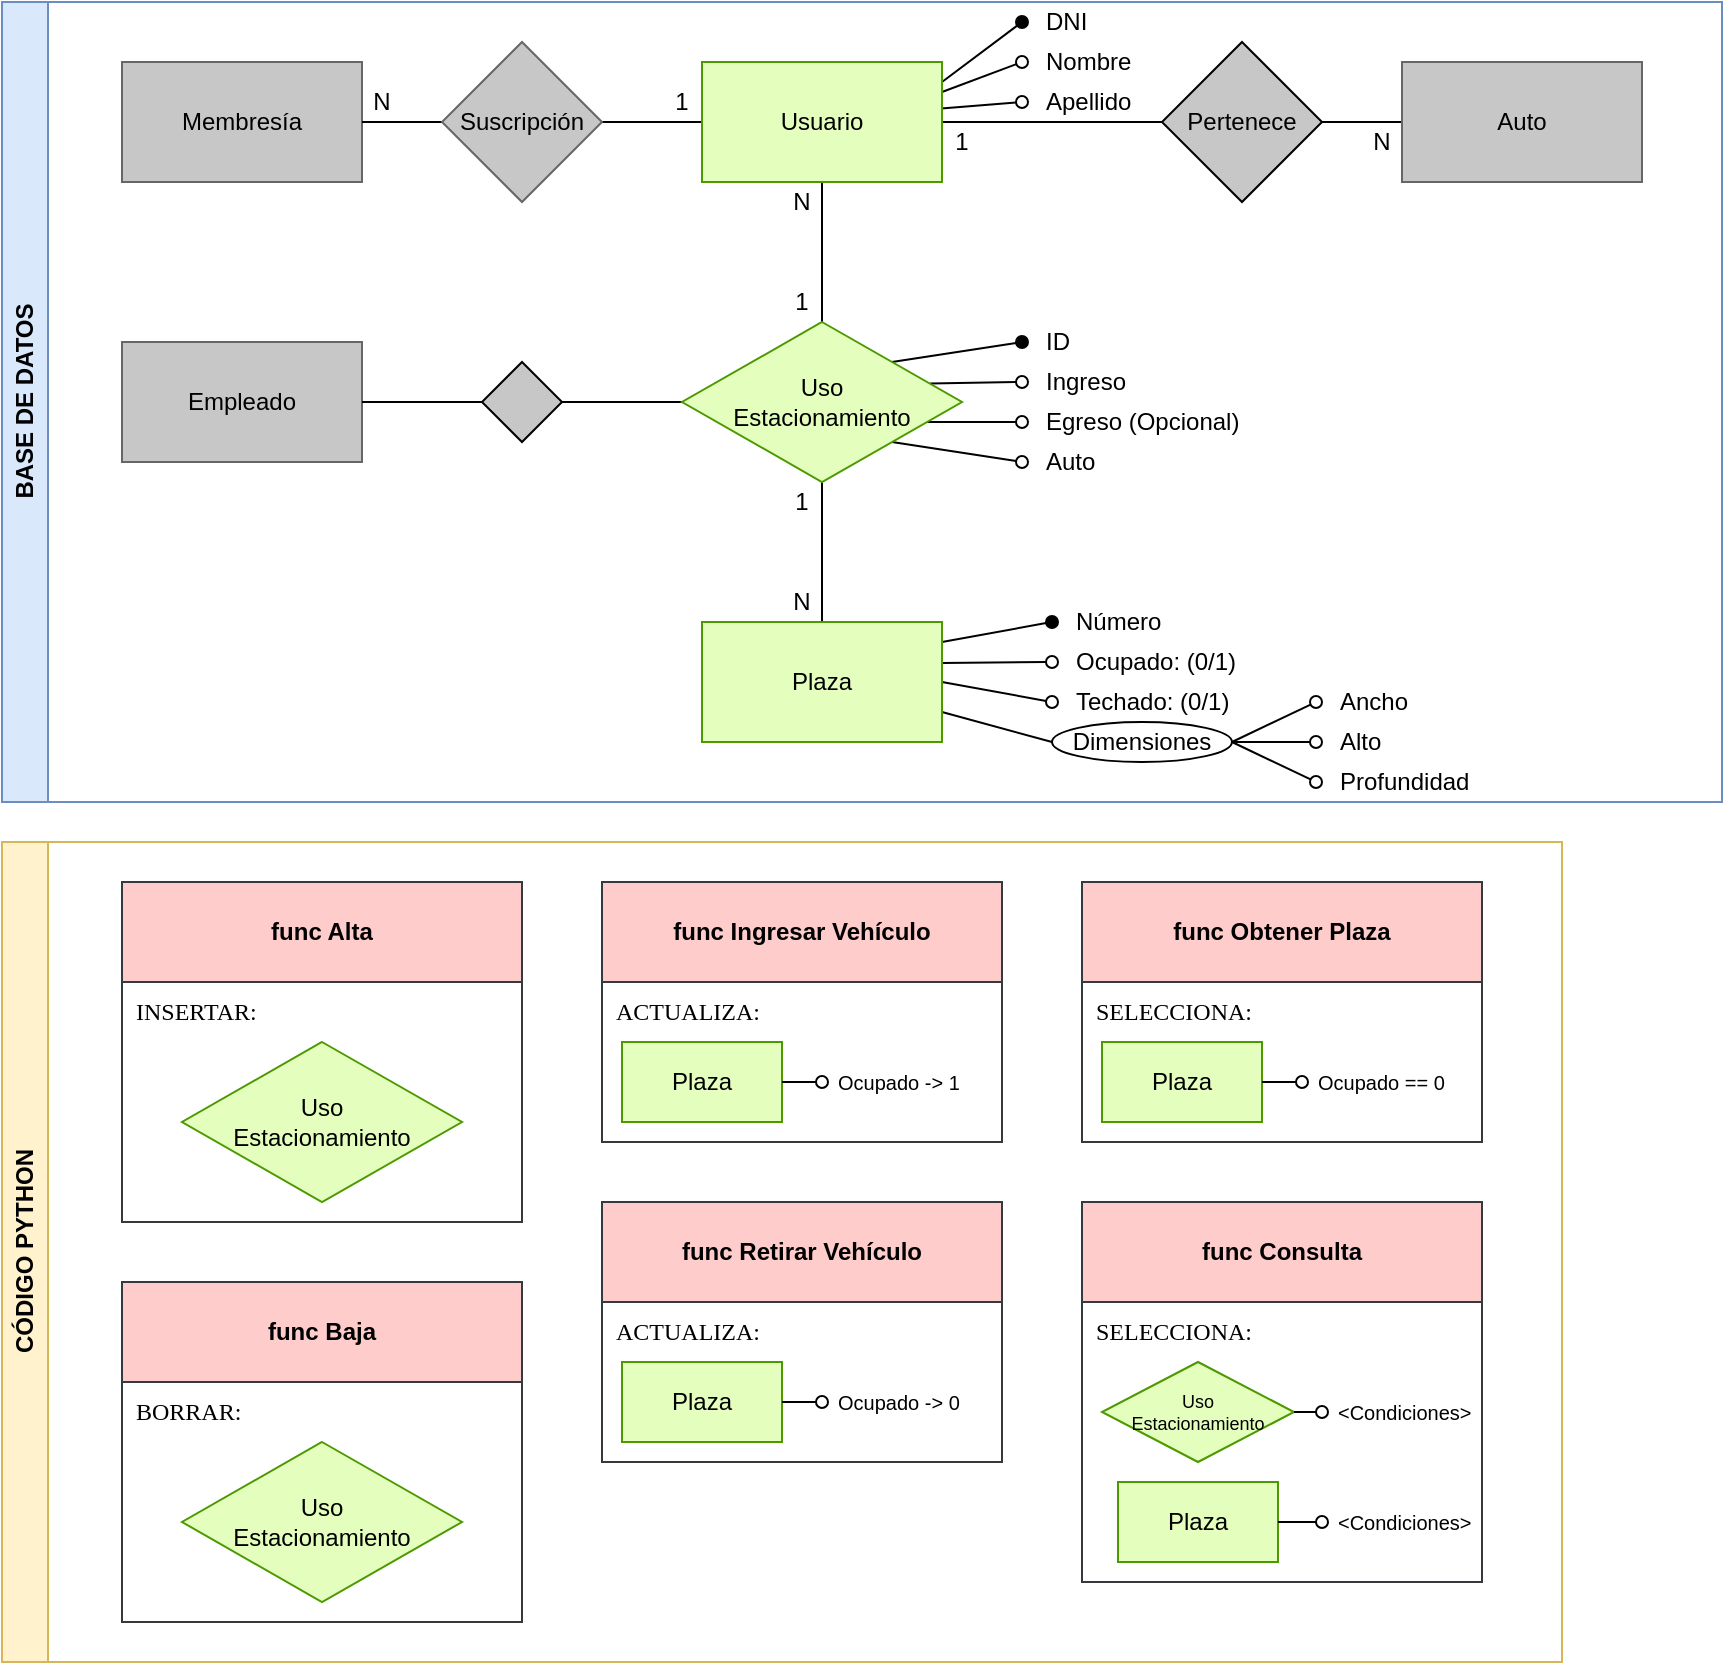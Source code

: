 <mxfile version="24.8.2">
  <diagram name="Page-1" id="JEdZK0_aP0yuRLzAE-lt">
    <mxGraphModel dx="1000" dy="497" grid="1" gridSize="10" guides="1" tooltips="1" connect="1" arrows="1" fold="1" page="1" pageScale="1" pageWidth="827" pageHeight="1169" math="0" shadow="0">
      <root>
        <mxCell id="0" />
        <mxCell id="1" parent="0" />
        <mxCell id="J2vFztdYTbLaHgXgCwKx-75" value="" style="rounded=0;whiteSpace=wrap;html=1;strokeColor=none;" vertex="1" parent="1">
          <mxGeometry x="140" y="80" width="860" height="400" as="geometry" />
        </mxCell>
        <mxCell id="J2vFztdYTbLaHgXgCwKx-74" value="" style="rounded=0;whiteSpace=wrap;html=1;strokeColor=none;" vertex="1" parent="1">
          <mxGeometry x="140" y="500" width="780" height="410" as="geometry" />
        </mxCell>
        <mxCell id="Wq5H8nIkXJNQCJbnBEbR-31" value="" style="edgeStyle=orthogonalEdgeStyle;rounded=0;orthogonalLoop=1;jettySize=auto;html=1;endArrow=none;endFill=0;" parent="1" source="Wq5H8nIkXJNQCJbnBEbR-10" target="Wq5H8nIkXJNQCJbnBEbR-30" edge="1">
          <mxGeometry relative="1" as="geometry" />
        </mxCell>
        <mxCell id="J2vFztdYTbLaHgXgCwKx-12" value="" style="edgeStyle=orthogonalEdgeStyle;rounded=0;orthogonalLoop=1;jettySize=auto;html=1;endArrow=none;endFill=0;" edge="1" parent="1" source="Wq5H8nIkXJNQCJbnBEbR-11" target="J2vFztdYTbLaHgXgCwKx-11">
          <mxGeometry relative="1" as="geometry" />
        </mxCell>
        <mxCell id="Wq5H8nIkXJNQCJbnBEbR-29" value="Membresía" style="rounded=0;whiteSpace=wrap;html=1;fillColor=#C7C7C7;strokeColor=#666666;fontColor=#000000;" parent="1" vertex="1">
          <mxGeometry x="200" y="110" width="120" height="60" as="geometry" />
        </mxCell>
        <mxCell id="Wq5H8nIkXJNQCJbnBEbR-32" value="" style="edgeStyle=orthogonalEdgeStyle;rounded=0;orthogonalLoop=1;jettySize=auto;html=1;endArrow=none;endFill=0;" parent="1" source="Wq5H8nIkXJNQCJbnBEbR-30" target="Wq5H8nIkXJNQCJbnBEbR-29" edge="1">
          <mxGeometry relative="1" as="geometry" />
        </mxCell>
        <mxCell id="Wq5H8nIkXJNQCJbnBEbR-30" value="Suscripción" style="rhombus;whiteSpace=wrap;html=1;fillColor=#C7C7C7;strokeColor=#666666;fontColor=#000000;" parent="1" vertex="1">
          <mxGeometry x="360" y="100" width="80" height="80" as="geometry" />
        </mxCell>
        <mxCell id="Wq5H8nIkXJNQCJbnBEbR-33" value="N" style="text;html=1;align=center;verticalAlign=middle;whiteSpace=wrap;rounded=0;" parent="1" vertex="1">
          <mxGeometry x="320" y="120" width="20" height="20" as="geometry" />
        </mxCell>
        <mxCell id="J2vFztdYTbLaHgXgCwKx-9" value="Empleado" style="rounded=0;whiteSpace=wrap;html=1;fillColor=#C7C7C7;strokeColor=#666666;fontColor=#000000;" vertex="1" parent="1">
          <mxGeometry x="200" y="250" width="120" height="60" as="geometry" />
        </mxCell>
        <mxCell id="J2vFztdYTbLaHgXgCwKx-13" value="" style="edgeStyle=orthogonalEdgeStyle;rounded=0;orthogonalLoop=1;jettySize=auto;html=1;endArrow=none;endFill=0;" edge="1" parent="1" source="J2vFztdYTbLaHgXgCwKx-11" target="J2vFztdYTbLaHgXgCwKx-9">
          <mxGeometry relative="1" as="geometry" />
        </mxCell>
        <mxCell id="J2vFztdYTbLaHgXgCwKx-11" value="" style="rhombus;whiteSpace=wrap;html=1;fillColor=#C7C7C7;" vertex="1" parent="1">
          <mxGeometry x="380" y="260" width="40" height="40" as="geometry" />
        </mxCell>
        <mxCell id="J2vFztdYTbLaHgXgCwKx-27" value="func Alta" style="swimlane;whiteSpace=wrap;html=1;startSize=50;fillColor=#ffcccc;strokeColor=#36393d;" vertex="1" parent="1">
          <mxGeometry x="200" y="520" width="200" height="170" as="geometry" />
        </mxCell>
        <mxCell id="J2vFztdYTbLaHgXgCwKx-28" value="Uso&lt;div&gt;Estacionamiento&lt;/div&gt;" style="rhombus;whiteSpace=wrap;html=1;fillColor=#E4FFBD;strokeColor=#4D9900;perimeterSpacing=0;strokeWidth=1;" vertex="1" parent="J2vFztdYTbLaHgXgCwKx-27">
          <mxGeometry x="30" y="80" width="140" height="80" as="geometry" />
        </mxCell>
        <mxCell id="J2vFztdYTbLaHgXgCwKx-29" value="INSERTAR:" style="text;html=1;align=left;verticalAlign=middle;whiteSpace=wrap;rounded=0;spacingLeft=5;fontFamily=Lucida Console;" vertex="1" parent="J2vFztdYTbLaHgXgCwKx-27">
          <mxGeometry y="50" width="90" height="30" as="geometry" />
        </mxCell>
        <mxCell id="J2vFztdYTbLaHgXgCwKx-30" value="func Obtener Plaza" style="swimlane;whiteSpace=wrap;html=1;startSize=50;fillColor=#ffcccc;strokeColor=#36393d;" vertex="1" parent="1">
          <mxGeometry x="680" y="520" width="200" height="130" as="geometry" />
        </mxCell>
        <mxCell id="J2vFztdYTbLaHgXgCwKx-32" value="SELECCIONA:" style="text;html=1;align=left;verticalAlign=middle;whiteSpace=wrap;rounded=0;spacingLeft=5;fontFamily=Lucida Console;" vertex="1" parent="J2vFztdYTbLaHgXgCwKx-30">
          <mxGeometry y="50" width="110" height="30" as="geometry" />
        </mxCell>
        <mxCell id="J2vFztdYTbLaHgXgCwKx-33" value="Plaza" style="rounded=0;whiteSpace=wrap;html=1;fillColor=#E4FFBD;strokeColor=#4D9900;perimeterSpacing=0;strokeWidth=1;" vertex="1" parent="J2vFztdYTbLaHgXgCwKx-30">
          <mxGeometry x="10" y="80" width="80" height="40" as="geometry" />
        </mxCell>
        <mxCell id="J2vFztdYTbLaHgXgCwKx-34" value="Ocupado == 0" style="text;html=1;align=left;verticalAlign=middle;whiteSpace=wrap;rounded=0;labelPosition=center;verticalLabelPosition=middle;spacingLeft=6;fontSize=10;" vertex="1" parent="J2vFztdYTbLaHgXgCwKx-30">
          <mxGeometry x="110" y="90" width="80" height="20" as="geometry" />
        </mxCell>
        <mxCell id="J2vFztdYTbLaHgXgCwKx-35" value="" style="endArrow=oval;html=1;rounded=0;exitX=1;exitY=0.5;exitDx=0;exitDy=0;endFill=0;entryX=0;entryY=0.5;entryDx=0;entryDy=0;" edge="1" parent="J2vFztdYTbLaHgXgCwKx-30" source="J2vFztdYTbLaHgXgCwKx-33" target="J2vFztdYTbLaHgXgCwKx-34">
          <mxGeometry width="50" height="50" relative="1" as="geometry">
            <mxPoint x="-30" y="-119.5" as="sourcePoint" />
            <mxPoint x="10" y="-120" as="targetPoint" />
          </mxGeometry>
        </mxCell>
        <mxCell id="J2vFztdYTbLaHgXgCwKx-36" value="func Ingresar Vehículo" style="swimlane;whiteSpace=wrap;html=1;startSize=50;fillColor=#ffcccc;strokeColor=#36393d;" vertex="1" parent="1">
          <mxGeometry x="440" y="520" width="200" height="130" as="geometry" />
        </mxCell>
        <mxCell id="J2vFztdYTbLaHgXgCwKx-37" value="ACTUALIZA:" style="text;html=1;align=left;verticalAlign=middle;whiteSpace=wrap;rounded=0;spacingLeft=5;fontFamily=Lucida Console;" vertex="1" parent="J2vFztdYTbLaHgXgCwKx-36">
          <mxGeometry y="50" width="100" height="30" as="geometry" />
        </mxCell>
        <mxCell id="J2vFztdYTbLaHgXgCwKx-38" value="Plaza" style="rounded=0;whiteSpace=wrap;html=1;fillColor=#E4FFBD;strokeColor=#4D9900;perimeterSpacing=0;strokeWidth=1;" vertex="1" parent="J2vFztdYTbLaHgXgCwKx-36">
          <mxGeometry x="10" y="80" width="80" height="40" as="geometry" />
        </mxCell>
        <mxCell id="J2vFztdYTbLaHgXgCwKx-39" value="Ocupado -&amp;gt; 1" style="text;html=1;align=left;verticalAlign=middle;whiteSpace=wrap;rounded=0;labelPosition=center;verticalLabelPosition=middle;spacingLeft=6;fontSize=10;" vertex="1" parent="J2vFztdYTbLaHgXgCwKx-36">
          <mxGeometry x="110" y="90" width="80" height="20" as="geometry" />
        </mxCell>
        <mxCell id="J2vFztdYTbLaHgXgCwKx-40" value="" style="endArrow=oval;html=1;rounded=0;exitX=1;exitY=0.5;exitDx=0;exitDy=0;endFill=0;entryX=0;entryY=0.5;entryDx=0;entryDy=0;" edge="1" parent="J2vFztdYTbLaHgXgCwKx-36" source="J2vFztdYTbLaHgXgCwKx-38" target="J2vFztdYTbLaHgXgCwKx-39">
          <mxGeometry width="50" height="50" relative="1" as="geometry">
            <mxPoint x="-30" y="-119.5" as="sourcePoint" />
            <mxPoint x="10" y="-120" as="targetPoint" />
          </mxGeometry>
        </mxCell>
        <mxCell id="J2vFztdYTbLaHgXgCwKx-41" value="func Retirar Vehículo" style="swimlane;whiteSpace=wrap;html=1;startSize=50;fillColor=#ffcccc;strokeColor=#36393d;" vertex="1" parent="1">
          <mxGeometry x="440" y="680" width="200" height="130" as="geometry" />
        </mxCell>
        <mxCell id="J2vFztdYTbLaHgXgCwKx-42" value="ACTUALIZA:" style="text;html=1;align=left;verticalAlign=middle;whiteSpace=wrap;rounded=0;spacingLeft=5;fontFamily=Lucida Console;" vertex="1" parent="J2vFztdYTbLaHgXgCwKx-41">
          <mxGeometry y="50" width="100" height="30" as="geometry" />
        </mxCell>
        <mxCell id="J2vFztdYTbLaHgXgCwKx-43" value="Plaza" style="rounded=0;whiteSpace=wrap;html=1;fillColor=#E4FFBD;strokeColor=#4D9900;perimeterSpacing=0;strokeWidth=1;" vertex="1" parent="J2vFztdYTbLaHgXgCwKx-41">
          <mxGeometry x="10" y="80" width="80" height="40" as="geometry" />
        </mxCell>
        <mxCell id="J2vFztdYTbLaHgXgCwKx-44" value="Ocupado -&amp;gt; 0" style="text;html=1;align=left;verticalAlign=middle;whiteSpace=wrap;rounded=0;labelPosition=center;verticalLabelPosition=middle;spacingLeft=6;fontSize=10;" vertex="1" parent="J2vFztdYTbLaHgXgCwKx-41">
          <mxGeometry x="110" y="90" width="80" height="20" as="geometry" />
        </mxCell>
        <mxCell id="J2vFztdYTbLaHgXgCwKx-45" value="" style="endArrow=oval;html=1;rounded=0;exitX=1;exitY=0.5;exitDx=0;exitDy=0;endFill=0;entryX=0;entryY=0.5;entryDx=0;entryDy=0;" edge="1" parent="J2vFztdYTbLaHgXgCwKx-41" source="J2vFztdYTbLaHgXgCwKx-43" target="J2vFztdYTbLaHgXgCwKx-44">
          <mxGeometry width="50" height="50" relative="1" as="geometry">
            <mxPoint x="-30" y="-119.5" as="sourcePoint" />
            <mxPoint x="10" y="-120" as="targetPoint" />
          </mxGeometry>
        </mxCell>
        <mxCell id="J2vFztdYTbLaHgXgCwKx-46" value="func Baja" style="swimlane;whiteSpace=wrap;html=1;startSize=50;fillColor=#ffcccc;strokeColor=#36393d;" vertex="1" parent="1">
          <mxGeometry x="200" y="720" width="200" height="170" as="geometry" />
        </mxCell>
        <mxCell id="J2vFztdYTbLaHgXgCwKx-47" value="Uso&lt;div&gt;Estacionamiento&lt;/div&gt;" style="rhombus;whiteSpace=wrap;html=1;fillColor=#E4FFBD;strokeColor=#4D9900;perimeterSpacing=0;strokeWidth=1;" vertex="1" parent="J2vFztdYTbLaHgXgCwKx-46">
          <mxGeometry x="30" y="80" width="140" height="80" as="geometry" />
        </mxCell>
        <mxCell id="J2vFztdYTbLaHgXgCwKx-48" value="BORRAR:" style="text;html=1;align=left;verticalAlign=middle;whiteSpace=wrap;rounded=0;spacingLeft=5;fontFamily=Lucida Console;" vertex="1" parent="J2vFztdYTbLaHgXgCwKx-46">
          <mxGeometry y="50" width="80" height="30" as="geometry" />
        </mxCell>
        <mxCell id="J2vFztdYTbLaHgXgCwKx-50" value="func Consulta" style="swimlane;whiteSpace=wrap;html=1;startSize=50;fillColor=#ffcccc;strokeColor=#36393d;" vertex="1" parent="1">
          <mxGeometry x="680" y="680" width="200" height="190" as="geometry" />
        </mxCell>
        <mxCell id="J2vFztdYTbLaHgXgCwKx-51" value="&lt;font style=&quot;font-size: 9px;&quot;&gt;Uso&lt;/font&gt;&lt;div style=&quot;font-size: 9px;&quot;&gt;&lt;font style=&quot;font-size: 9px;&quot;&gt;Estacionamiento&lt;/font&gt;&lt;/div&gt;" style="rhombus;whiteSpace=wrap;html=1;fillColor=#E4FFBD;strokeColor=#4D9900;fontSize=9;perimeterSpacing=0;strokeWidth=1;" vertex="1" parent="J2vFztdYTbLaHgXgCwKx-50">
          <mxGeometry x="10" y="80" width="96" height="50" as="geometry" />
        </mxCell>
        <mxCell id="J2vFztdYTbLaHgXgCwKx-52" value="SELECCIONA:" style="text;html=1;align=left;verticalAlign=middle;whiteSpace=wrap;rounded=0;spacingLeft=5;fontFamily=Lucida Console;" vertex="1" parent="J2vFztdYTbLaHgXgCwKx-50">
          <mxGeometry y="50" width="120" height="30" as="geometry" />
        </mxCell>
        <mxCell id="J2vFztdYTbLaHgXgCwKx-53" value="Plaza" style="rounded=0;whiteSpace=wrap;html=1;fillColor=#E4FFBD;strokeColor=#4D9900;perimeterSpacing=0;strokeWidth=1;" vertex="1" parent="J2vFztdYTbLaHgXgCwKx-50">
          <mxGeometry x="18" y="140" width="80" height="40" as="geometry" />
        </mxCell>
        <mxCell id="J2vFztdYTbLaHgXgCwKx-54" value="&amp;lt;Condiciones&amp;gt;" style="text;html=1;align=left;verticalAlign=middle;whiteSpace=wrap;rounded=0;labelPosition=center;verticalLabelPosition=middle;spacingLeft=6;fontSize=10;" vertex="1" parent="J2vFztdYTbLaHgXgCwKx-50">
          <mxGeometry x="120" y="95" width="80" height="20" as="geometry" />
        </mxCell>
        <mxCell id="J2vFztdYTbLaHgXgCwKx-55" value="&amp;lt;Condiciones&amp;gt;" style="text;html=1;align=left;verticalAlign=middle;whiteSpace=wrap;rounded=0;labelPosition=center;verticalLabelPosition=middle;spacingLeft=6;fontSize=10;" vertex="1" parent="J2vFztdYTbLaHgXgCwKx-50">
          <mxGeometry x="120" y="150" width="80" height="20" as="geometry" />
        </mxCell>
        <mxCell id="J2vFztdYTbLaHgXgCwKx-56" value="" style="endArrow=oval;html=1;rounded=0;exitX=1;exitY=0.5;exitDx=0;exitDy=0;endFill=0;entryX=0;entryY=0.5;entryDx=0;entryDy=0;" edge="1" parent="J2vFztdYTbLaHgXgCwKx-50" source="J2vFztdYTbLaHgXgCwKx-51" target="J2vFztdYTbLaHgXgCwKx-54">
          <mxGeometry width="50" height="50" relative="1" as="geometry">
            <mxPoint x="100" y="-50" as="sourcePoint" />
            <mxPoint x="120" y="-50" as="targetPoint" />
          </mxGeometry>
        </mxCell>
        <mxCell id="J2vFztdYTbLaHgXgCwKx-57" value="" style="endArrow=oval;html=1;rounded=0;exitX=1;exitY=0.5;exitDx=0;exitDy=0;endFill=0;entryX=0;entryY=0.5;entryDx=0;entryDy=0;" edge="1" parent="J2vFztdYTbLaHgXgCwKx-50" source="J2vFztdYTbLaHgXgCwKx-53" target="J2vFztdYTbLaHgXgCwKx-55">
          <mxGeometry width="50" height="50" relative="1" as="geometry">
            <mxPoint x="116" y="125" as="sourcePoint" />
            <mxPoint x="130" y="125" as="targetPoint" />
          </mxGeometry>
        </mxCell>
        <mxCell id="J2vFztdYTbLaHgXgCwKx-72" value="BASE DE DATOS" style="swimlane;horizontal=0;whiteSpace=wrap;html=1;fillColor=#dae8fc;strokeColor=#6c8ebf;" vertex="1" parent="1">
          <mxGeometry x="140" y="80" width="860" height="400" as="geometry" />
        </mxCell>
        <mxCell id="Wq5H8nIkXJNQCJbnBEbR-14" style="edgeStyle=orthogonalEdgeStyle;rounded=0;orthogonalLoop=1;jettySize=auto;html=1;exitX=0.5;exitY=1;exitDx=0;exitDy=0;entryX=0.5;entryY=0;entryDx=0;entryDy=0;endArrow=none;endFill=0;" parent="J2vFztdYTbLaHgXgCwKx-72" source="Wq5H8nIkXJNQCJbnBEbR-11" target="Wq5H8nIkXJNQCJbnBEbR-9" edge="1">
          <mxGeometry relative="1" as="geometry" />
        </mxCell>
        <mxCell id="Wq5H8nIkXJNQCJbnBEbR-15" style="edgeStyle=orthogonalEdgeStyle;rounded=0;orthogonalLoop=1;jettySize=auto;html=1;exitX=0.5;exitY=0;exitDx=0;exitDy=0;entryX=0.5;entryY=1;entryDx=0;entryDy=0;endArrow=none;endFill=0;" parent="J2vFztdYTbLaHgXgCwKx-72" source="Wq5H8nIkXJNQCJbnBEbR-11" target="Wq5H8nIkXJNQCJbnBEbR-10" edge="1">
          <mxGeometry relative="1" as="geometry" />
        </mxCell>
        <mxCell id="Wq5H8nIkXJNQCJbnBEbR-21" value="" style="endArrow=oval;html=1;rounded=0;endFill=0;exitX=0.874;exitY=0.625;exitDx=0;exitDy=0;exitPerimeter=0;entryX=0;entryY=0.5;entryDx=0;entryDy=0;" parent="J2vFztdYTbLaHgXgCwKx-72" source="Wq5H8nIkXJNQCJbnBEbR-11" edge="1" target="Wq5H8nIkXJNQCJbnBEbR-20">
          <mxGeometry width="50" height="50" relative="1" as="geometry">
            <mxPoint x="460" y="210" as="sourcePoint" />
            <mxPoint x="500" y="210" as="targetPoint" />
          </mxGeometry>
        </mxCell>
        <mxCell id="Wq5H8nIkXJNQCJbnBEbR-22" value="" style="endArrow=oval;html=1;rounded=0;endFill=0;exitX=1;exitY=1;exitDx=0;exitDy=0;entryX=0;entryY=0.5;entryDx=0;entryDy=0;" parent="J2vFztdYTbLaHgXgCwKx-72" source="Wq5H8nIkXJNQCJbnBEbR-11" edge="1" target="Wq5H8nIkXJNQCJbnBEbR-37">
          <mxGeometry width="50" height="50" relative="1" as="geometry">
            <mxPoint x="460" y="240" as="sourcePoint" />
            <mxPoint x="500" y="230" as="targetPoint" />
          </mxGeometry>
        </mxCell>
        <mxCell id="Wq5H8nIkXJNQCJbnBEbR-35" value="" style="endArrow=oval;html=1;rounded=0;endFill=1;entryX=0;entryY=0.5;entryDx=0;entryDy=0;" parent="J2vFztdYTbLaHgXgCwKx-72" edge="1" target="Wq5H8nIkXJNQCJbnBEbR-27">
          <mxGeometry width="50" height="50" relative="1" as="geometry">
            <mxPoint x="470" y="40" as="sourcePoint" />
            <mxPoint x="500" y="40" as="targetPoint" />
          </mxGeometry>
        </mxCell>
        <mxCell id="Wq5H8nIkXJNQCJbnBEbR-36" value="" style="endArrow=oval;html=1;rounded=0;exitX=0.885;exitY=0.635;exitDx=0;exitDy=0;exitPerimeter=0;endFill=0;entryX=0;entryY=0.5;entryDx=0;entryDy=0;" parent="J2vFztdYTbLaHgXgCwKx-72" edge="1" target="Wq5H8nIkXJNQCJbnBEbR-23">
          <mxGeometry width="50" height="50" relative="1" as="geometry">
            <mxPoint x="470" y="330.5" as="sourcePoint" />
            <mxPoint x="510" y="330" as="targetPoint" />
          </mxGeometry>
        </mxCell>
        <mxCell id="Wq5H8nIkXJNQCJbnBEbR-42" style="edgeStyle=none;rounded=0;orthogonalLoop=1;jettySize=auto;html=1;exitX=1;exitY=0.5;exitDx=0;exitDy=0;entryX=0;entryY=0.5;entryDx=0;entryDy=0;endArrow=none;endFill=0;" parent="J2vFztdYTbLaHgXgCwKx-72" source="Wq5H8nIkXJNQCJbnBEbR-41" target="Wq5H8nIkXJNQCJbnBEbR-40" edge="1">
          <mxGeometry relative="1" as="geometry" />
        </mxCell>
        <mxCell id="Wq5H8nIkXJNQCJbnBEbR-43" style="edgeStyle=none;rounded=0;orthogonalLoop=1;jettySize=auto;html=1;exitX=0;exitY=0.5;exitDx=0;exitDy=0;entryX=1;entryY=0.5;entryDx=0;entryDy=0;endArrow=none;endFill=0;" parent="J2vFztdYTbLaHgXgCwKx-72" source="Wq5H8nIkXJNQCJbnBEbR-41" target="Wq5H8nIkXJNQCJbnBEbR-10" edge="1">
          <mxGeometry relative="1" as="geometry" />
        </mxCell>
        <mxCell id="Wq5H8nIkXJNQCJbnBEbR-46" style="edgeStyle=none;rounded=0;orthogonalLoop=1;jettySize=auto;html=1;exitX=0;exitY=0.5;exitDx=0;exitDy=0;entryX=1;entryY=0.75;entryDx=0;entryDy=0;endArrow=none;endFill=0;" parent="J2vFztdYTbLaHgXgCwKx-72" source="Wq5H8nIkXJNQCJbnBEbR-45" target="Wq5H8nIkXJNQCJbnBEbR-9" edge="1">
          <mxGeometry relative="1" as="geometry" />
        </mxCell>
        <mxCell id="J2vFztdYTbLaHgXgCwKx-58" value="" style="endArrow=oval;html=1;rounded=0;exitX=1;exitY=0.5;exitDx=0;exitDy=0;endFill=0;entryX=0;entryY=0.5;entryDx=0;entryDy=0;" edge="1" parent="J2vFztdYTbLaHgXgCwKx-72" source="Wq5H8nIkXJNQCJbnBEbR-9" target="J2vFztdYTbLaHgXgCwKx-15">
          <mxGeometry width="50" height="50" relative="1" as="geometry">
            <mxPoint x="480" y="340.5" as="sourcePoint" />
            <mxPoint x="535" y="340" as="targetPoint" />
          </mxGeometry>
        </mxCell>
        <mxCell id="J2vFztdYTbLaHgXgCwKx-59" value="" style="endArrow=oval;html=1;rounded=0;endFill=0;exitX=0.886;exitY=0.385;exitDx=0;exitDy=0;exitPerimeter=0;entryX=0;entryY=0.5;entryDx=0;entryDy=0;" edge="1" parent="J2vFztdYTbLaHgXgCwKx-72" source="Wq5H8nIkXJNQCJbnBEbR-11" target="Wq5H8nIkXJNQCJbnBEbR-19">
          <mxGeometry width="50" height="50" relative="1" as="geometry">
            <mxPoint x="475" y="220" as="sourcePoint" />
            <mxPoint x="510" y="220" as="targetPoint" />
          </mxGeometry>
        </mxCell>
        <mxCell id="J2vFztdYTbLaHgXgCwKx-60" value="" style="endArrow=oval;html=1;rounded=0;endFill=1;entryX=0;entryY=0.5;entryDx=0;entryDy=0;exitX=1;exitY=0;exitDx=0;exitDy=0;" edge="1" parent="J2vFztdYTbLaHgXgCwKx-72" source="Wq5H8nIkXJNQCJbnBEbR-11" target="Wq5H8nIkXJNQCJbnBEbR-18">
          <mxGeometry width="50" height="50" relative="1" as="geometry">
            <mxPoint x="480" y="60" as="sourcePoint" />
            <mxPoint x="520" y="20" as="targetPoint" />
          </mxGeometry>
        </mxCell>
        <mxCell id="J2vFztdYTbLaHgXgCwKx-61" value="" style="endArrow=oval;html=1;rounded=0;endFill=1;entryX=0;entryY=0.5;entryDx=0;entryDy=0;exitX=1;exitY=0.167;exitDx=0;exitDy=0;exitPerimeter=0;" edge="1" parent="J2vFztdYTbLaHgXgCwKx-72" source="Wq5H8nIkXJNQCJbnBEbR-9" target="J2vFztdYTbLaHgXgCwKx-14">
          <mxGeometry width="50" height="50" relative="1" as="geometry">
            <mxPoint x="455" y="210" as="sourcePoint" />
            <mxPoint x="520" y="200" as="targetPoint" />
          </mxGeometry>
        </mxCell>
        <mxCell id="J2vFztdYTbLaHgXgCwKx-62" value="" style="endArrow=oval;html=1;rounded=0;endFill=0;exitX=1;exitY=0.25;exitDx=0;exitDy=0;entryX=0;entryY=0.5;entryDx=0;entryDy=0;" edge="1" parent="J2vFztdYTbLaHgXgCwKx-72" source="Wq5H8nIkXJNQCJbnBEbR-10" target="J2vFztdYTbLaHgXgCwKx-1">
          <mxGeometry width="50" height="50" relative="1" as="geometry">
            <mxPoint x="474" y="201" as="sourcePoint" />
            <mxPoint x="520" y="200" as="targetPoint" />
          </mxGeometry>
        </mxCell>
        <mxCell id="J2vFztdYTbLaHgXgCwKx-63" value="" style="endArrow=oval;html=1;rounded=0;endFill=0;exitX=0.997;exitY=0.387;exitDx=0;exitDy=0;entryX=0;entryY=0.5;entryDx=0;entryDy=0;exitPerimeter=0;" edge="1" parent="J2vFztdYTbLaHgXgCwKx-72" source="Wq5H8nIkXJNQCJbnBEbR-10" target="J2vFztdYTbLaHgXgCwKx-3">
          <mxGeometry width="50" height="50" relative="1" as="geometry">
            <mxPoint x="480" y="55" as="sourcePoint" />
            <mxPoint x="520" y="40" as="targetPoint" />
          </mxGeometry>
        </mxCell>
        <mxCell id="J2vFztdYTbLaHgXgCwKx-64" value="" style="endArrow=oval;html=1;rounded=0;exitX=1;exitY=0.5;exitDx=0;exitDy=0;endFill=0;entryX=0;entryY=0.5;entryDx=0;entryDy=0;" edge="1" parent="J2vFztdYTbLaHgXgCwKx-72" source="Wq5H8nIkXJNQCJbnBEbR-45" target="J2vFztdYTbLaHgXgCwKx-4">
          <mxGeometry width="50" height="50" relative="1" as="geometry">
            <mxPoint x="480" y="350" as="sourcePoint" />
            <mxPoint x="535" y="360" as="targetPoint" />
          </mxGeometry>
        </mxCell>
        <mxCell id="J2vFztdYTbLaHgXgCwKx-65" value="" style="endArrow=oval;html=1;rounded=0;exitX=1;exitY=0.5;exitDx=0;exitDy=0;endFill=0;entryX=0;entryY=0.5;entryDx=0;entryDy=0;" edge="1" parent="J2vFztdYTbLaHgXgCwKx-72" source="Wq5H8nIkXJNQCJbnBEbR-45" target="J2vFztdYTbLaHgXgCwKx-5">
          <mxGeometry width="50" height="50" relative="1" as="geometry">
            <mxPoint x="625" y="380" as="sourcePoint" />
            <mxPoint x="667" y="360" as="targetPoint" />
          </mxGeometry>
        </mxCell>
        <mxCell id="J2vFztdYTbLaHgXgCwKx-66" value="" style="endArrow=oval;html=1;rounded=0;exitX=1;exitY=0.5;exitDx=0;exitDy=0;endFill=0;entryX=0;entryY=0.5;entryDx=0;entryDy=0;" edge="1" parent="J2vFztdYTbLaHgXgCwKx-72" source="Wq5H8nIkXJNQCJbnBEbR-45" target="J2vFztdYTbLaHgXgCwKx-6">
          <mxGeometry width="50" height="50" relative="1" as="geometry">
            <mxPoint x="625" y="380" as="sourcePoint" />
            <mxPoint x="667" y="380" as="targetPoint" />
          </mxGeometry>
        </mxCell>
        <mxCell id="Wq5H8nIkXJNQCJbnBEbR-9" value="Plaza" style="rounded=0;whiteSpace=wrap;html=1;fillColor=#E4FFBD;strokeColor=#4D9900;strokeWidth=1;align=center;verticalAlign=middle;fontFamily=Helvetica;fontSize=12;fontColor=default;" parent="J2vFztdYTbLaHgXgCwKx-72" vertex="1">
          <mxGeometry x="350" y="310" width="120" height="60" as="geometry" />
        </mxCell>
        <mxCell id="Wq5H8nIkXJNQCJbnBEbR-10" value="Usuario" style="rounded=0;whiteSpace=wrap;html=1;fillColor=#E4FFBD;strokeColor=#4D9900;strokeWidth=1;align=center;verticalAlign=middle;fontFamily=Helvetica;fontSize=12;fontColor=default;" parent="J2vFztdYTbLaHgXgCwKx-72" vertex="1">
          <mxGeometry x="350" y="30" width="120" height="60" as="geometry" />
        </mxCell>
        <mxCell id="Wq5H8nIkXJNQCJbnBEbR-11" value="Uso&lt;div&gt;Estacionamiento&lt;/div&gt;" style="rhombus;whiteSpace=wrap;html=1;fillColor=#E4FFBD;strokeColor=#4D9900;rounded=0;strokeWidth=1;align=center;verticalAlign=middle;fontFamily=Helvetica;fontSize=12;fontColor=default;" parent="J2vFztdYTbLaHgXgCwKx-72" vertex="1">
          <mxGeometry x="340" y="160" width="140" height="80" as="geometry" />
        </mxCell>
        <mxCell id="Wq5H8nIkXJNQCJbnBEbR-16" value="N" style="text;html=1;align=center;verticalAlign=middle;whiteSpace=wrap;rounded=0;" parent="J2vFztdYTbLaHgXgCwKx-72" vertex="1">
          <mxGeometry x="390" y="290" width="20" height="20" as="geometry" />
        </mxCell>
        <mxCell id="Wq5H8nIkXJNQCJbnBEbR-17" value="N" style="text;html=1;align=center;verticalAlign=middle;whiteSpace=wrap;rounded=0;" parent="J2vFztdYTbLaHgXgCwKx-72" vertex="1">
          <mxGeometry x="390" y="90" width="20" height="20" as="geometry" />
        </mxCell>
        <mxCell id="Wq5H8nIkXJNQCJbnBEbR-18" value="ID" style="text;html=1;align=left;verticalAlign=middle;whiteSpace=wrap;rounded=0;labelPosition=center;verticalLabelPosition=middle;spacingLeft=10;" parent="J2vFztdYTbLaHgXgCwKx-72" vertex="1">
          <mxGeometry x="510" y="160" width="30" height="20" as="geometry" />
        </mxCell>
        <mxCell id="Wq5H8nIkXJNQCJbnBEbR-19" value="Ingreso" style="text;html=1;align=left;verticalAlign=middle;whiteSpace=wrap;rounded=0;labelPosition=center;verticalLabelPosition=middle;spacingLeft=10;" parent="J2vFztdYTbLaHgXgCwKx-72" vertex="1">
          <mxGeometry x="510" y="180" width="60" height="20" as="geometry" />
        </mxCell>
        <mxCell id="Wq5H8nIkXJNQCJbnBEbR-20" value="Egreso (Opcional)" style="text;html=1;align=left;verticalAlign=middle;whiteSpace=wrap;rounded=0;labelPosition=center;verticalLabelPosition=middle;spacingLeft=10;" parent="J2vFztdYTbLaHgXgCwKx-72" vertex="1">
          <mxGeometry x="510" y="200" width="110" height="20" as="geometry" />
        </mxCell>
        <mxCell id="Wq5H8nIkXJNQCJbnBEbR-23" value="Ocupado: (0/1)" style="text;html=1;align=left;verticalAlign=middle;whiteSpace=wrap;rounded=0;labelPosition=center;verticalLabelPosition=middle;spacingLeft=10;" parent="J2vFztdYTbLaHgXgCwKx-72" vertex="1">
          <mxGeometry x="525" y="320" width="105" height="20" as="geometry" />
        </mxCell>
        <mxCell id="Wq5H8nIkXJNQCJbnBEbR-27" value="DNI" style="text;html=1;align=left;verticalAlign=middle;whiteSpace=wrap;rounded=0;labelPosition=center;verticalLabelPosition=middle;spacingLeft=10;" parent="J2vFztdYTbLaHgXgCwKx-72" vertex="1">
          <mxGeometry x="510" width="60" height="20" as="geometry" />
        </mxCell>
        <mxCell id="Wq5H8nIkXJNQCJbnBEbR-34" value="1" style="text;html=1;align=center;verticalAlign=middle;whiteSpace=wrap;rounded=0;" parent="J2vFztdYTbLaHgXgCwKx-72" vertex="1">
          <mxGeometry x="330" y="40" width="20" height="20" as="geometry" />
        </mxCell>
        <mxCell id="Wq5H8nIkXJNQCJbnBEbR-37" value="Auto" style="text;html=1;align=left;verticalAlign=middle;whiteSpace=wrap;rounded=0;labelPosition=center;verticalLabelPosition=middle;spacingLeft=10;" parent="J2vFztdYTbLaHgXgCwKx-72" vertex="1">
          <mxGeometry x="510" y="220" width="30" height="20" as="geometry" />
        </mxCell>
        <mxCell id="Wq5H8nIkXJNQCJbnBEbR-40" value="Auto" style="rounded=0;whiteSpace=wrap;html=1;fillColor=#C7C7C7;strokeColor=#666666;fontColor=#000000;" parent="J2vFztdYTbLaHgXgCwKx-72" vertex="1">
          <mxGeometry x="700" y="30" width="120" height="60" as="geometry" />
        </mxCell>
        <mxCell id="Wq5H8nIkXJNQCJbnBEbR-41" value="Pertenece" style="rhombus;whiteSpace=wrap;html=1;fillColor=#C7C7C7;fontColor=#000000;" parent="J2vFztdYTbLaHgXgCwKx-72" vertex="1">
          <mxGeometry x="580" y="20" width="80" height="80" as="geometry" />
        </mxCell>
        <mxCell id="Wq5H8nIkXJNQCJbnBEbR-45" value="Dimensiones" style="ellipse;whiteSpace=wrap;html=1;align=center;" parent="J2vFztdYTbLaHgXgCwKx-72" vertex="1">
          <mxGeometry x="525" y="360" width="90" height="20" as="geometry" />
        </mxCell>
        <mxCell id="J2vFztdYTbLaHgXgCwKx-1" value="Nombre" style="text;html=1;align=left;verticalAlign=middle;whiteSpace=wrap;rounded=0;labelPosition=center;verticalLabelPosition=middle;spacingLeft=10;" vertex="1" parent="J2vFztdYTbLaHgXgCwKx-72">
          <mxGeometry x="510" y="20" width="60" height="20" as="geometry" />
        </mxCell>
        <mxCell id="J2vFztdYTbLaHgXgCwKx-3" value="Apellido" style="text;html=1;align=left;verticalAlign=middle;whiteSpace=wrap;rounded=0;labelPosition=center;verticalLabelPosition=middle;spacingLeft=10;" vertex="1" parent="J2vFztdYTbLaHgXgCwKx-72">
          <mxGeometry x="510" y="40" width="60" height="20" as="geometry" />
        </mxCell>
        <mxCell id="J2vFztdYTbLaHgXgCwKx-4" value="Ancho" style="text;html=1;align=left;verticalAlign=middle;whiteSpace=wrap;rounded=0;labelPosition=center;verticalLabelPosition=middle;spacingLeft=10;" vertex="1" parent="J2vFztdYTbLaHgXgCwKx-72">
          <mxGeometry x="657" y="340" width="60" height="20" as="geometry" />
        </mxCell>
        <mxCell id="J2vFztdYTbLaHgXgCwKx-5" value="Alto" style="text;html=1;align=left;verticalAlign=middle;whiteSpace=wrap;rounded=0;labelPosition=center;verticalLabelPosition=middle;spacingLeft=10;" vertex="1" parent="J2vFztdYTbLaHgXgCwKx-72">
          <mxGeometry x="657" y="360" width="60" height="20" as="geometry" />
        </mxCell>
        <mxCell id="J2vFztdYTbLaHgXgCwKx-6" value="Profundidad" style="text;html=1;align=left;verticalAlign=middle;whiteSpace=wrap;rounded=0;labelPosition=center;verticalLabelPosition=middle;spacingLeft=10;" vertex="1" parent="J2vFztdYTbLaHgXgCwKx-72">
          <mxGeometry x="657" y="380" width="60" height="20" as="geometry" />
        </mxCell>
        <mxCell id="J2vFztdYTbLaHgXgCwKx-14" value="Número" style="text;html=1;align=left;verticalAlign=middle;whiteSpace=wrap;rounded=0;labelPosition=center;verticalLabelPosition=middle;spacingLeft=10;" vertex="1" parent="J2vFztdYTbLaHgXgCwKx-72">
          <mxGeometry x="525" y="300" width="60" height="20" as="geometry" />
        </mxCell>
        <mxCell id="J2vFztdYTbLaHgXgCwKx-15" value="Techado: (0/1)" style="text;html=1;align=left;verticalAlign=middle;whiteSpace=wrap;rounded=0;labelPosition=center;verticalLabelPosition=middle;spacingLeft=10;" vertex="1" parent="J2vFztdYTbLaHgXgCwKx-72">
          <mxGeometry x="525" y="340" width="95" height="20" as="geometry" />
        </mxCell>
        <mxCell id="J2vFztdYTbLaHgXgCwKx-68" value="1" style="text;html=1;align=center;verticalAlign=middle;whiteSpace=wrap;rounded=0;" vertex="1" parent="J2vFztdYTbLaHgXgCwKx-72">
          <mxGeometry x="390" y="140" width="20" height="20" as="geometry" />
        </mxCell>
        <mxCell id="J2vFztdYTbLaHgXgCwKx-69" value="1" style="text;html=1;align=center;verticalAlign=middle;whiteSpace=wrap;rounded=0;" vertex="1" parent="J2vFztdYTbLaHgXgCwKx-72">
          <mxGeometry x="390" y="240" width="20" height="20" as="geometry" />
        </mxCell>
        <mxCell id="J2vFztdYTbLaHgXgCwKx-70" value="1" style="text;html=1;align=center;verticalAlign=middle;whiteSpace=wrap;rounded=0;" vertex="1" parent="J2vFztdYTbLaHgXgCwKx-72">
          <mxGeometry x="470" y="60" width="20" height="20" as="geometry" />
        </mxCell>
        <mxCell id="J2vFztdYTbLaHgXgCwKx-71" value="N" style="text;html=1;align=center;verticalAlign=middle;whiteSpace=wrap;rounded=0;" vertex="1" parent="J2vFztdYTbLaHgXgCwKx-72">
          <mxGeometry x="680" y="60" width="20" height="20" as="geometry" />
        </mxCell>
        <mxCell id="J2vFztdYTbLaHgXgCwKx-73" value="CÓDIGO PYTHON" style="swimlane;horizontal=0;whiteSpace=wrap;html=1;fillColor=#fff2cc;strokeColor=#d6b656;fillOpacity=100;" vertex="1" parent="1">
          <mxGeometry x="140" y="500" width="780" height="410" as="geometry" />
        </mxCell>
      </root>
    </mxGraphModel>
  </diagram>
</mxfile>
